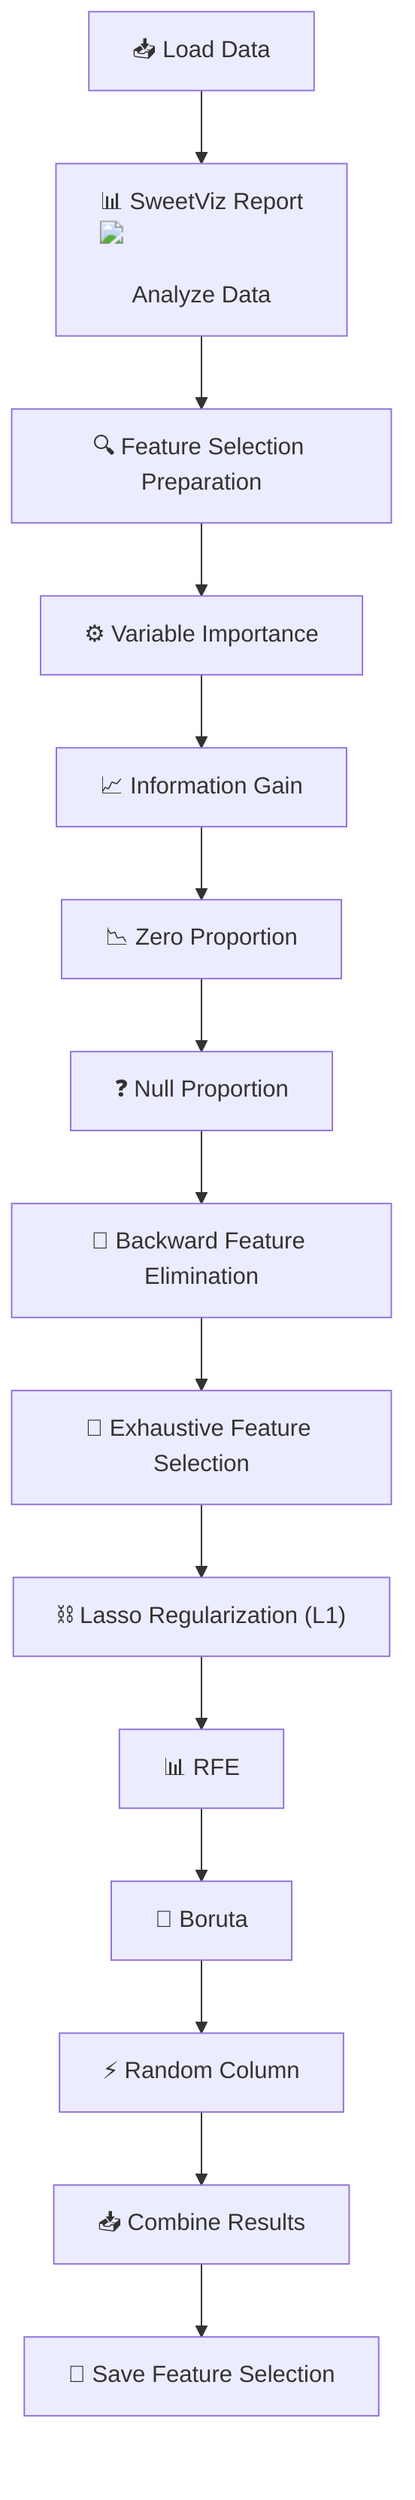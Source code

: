 flowchart TD
    A["📥 Load Data"] --> B["📊 SweetViz Report <img src='dummy_plots/boxplot_template.svg'/> <br/> Analyze Data"]
    B --> C["🔍 Feature Selection Preparation"]
    C --> D["⚙️ Variable Importance"]
    D --> E["📈 Information Gain"]
    E --> F["📉 Zero Proportion"]
    F --> G["❓ Null Proportion"]
    G --> H["🔄 Backward Feature Elimination"]
    H --> I["🔀 Exhaustive Feature Selection"]
    I --> J["⛓️ Lasso Regularization (L1)"]
    J --> K["📊 RFE"]
    K --> L["🔎 Boruta"]
    L --> M["⚡ Random Column"]
    M --> N["📥 Combine Results"]
    N --> O["📁 Save Feature Selection"]